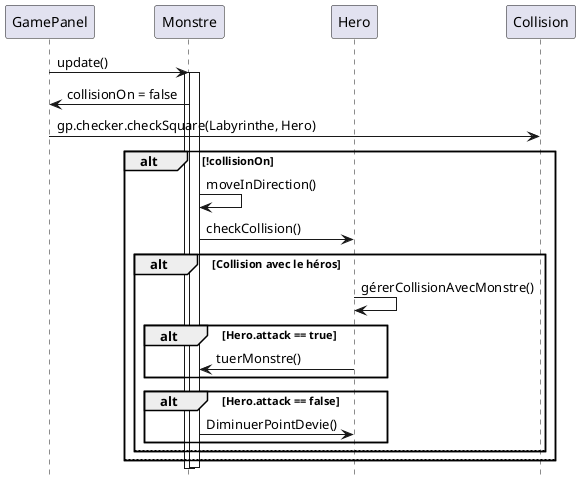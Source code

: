 @startuml
hide footbox

participant GamePanel
participant Monstre
participant Hero
participant Collision

GamePanel -> Monstre: update()

activate Monstre

activate Monstre

Monstre -> GamePanel: collisionOn = false
GamePanel -> Collision: gp.checker.checkSquare(Labyrinthe, Hero)

alt !collisionOn
    Monstre -> Monstre: moveInDirection()
    Monstre -> Hero: checkCollision()

    alt Collision avec le héros
        Hero -> Hero: gérerCollisionAvecMonstre()

        alt Hero.attack == true
            Hero -> Monstre: tuerMonstre()
        end

        alt Hero.attack == false
            Monstre -> Hero: DiminuerPointDevie()
        end
    else
    end
else
   
end


deactivate Monstre
@enduml
